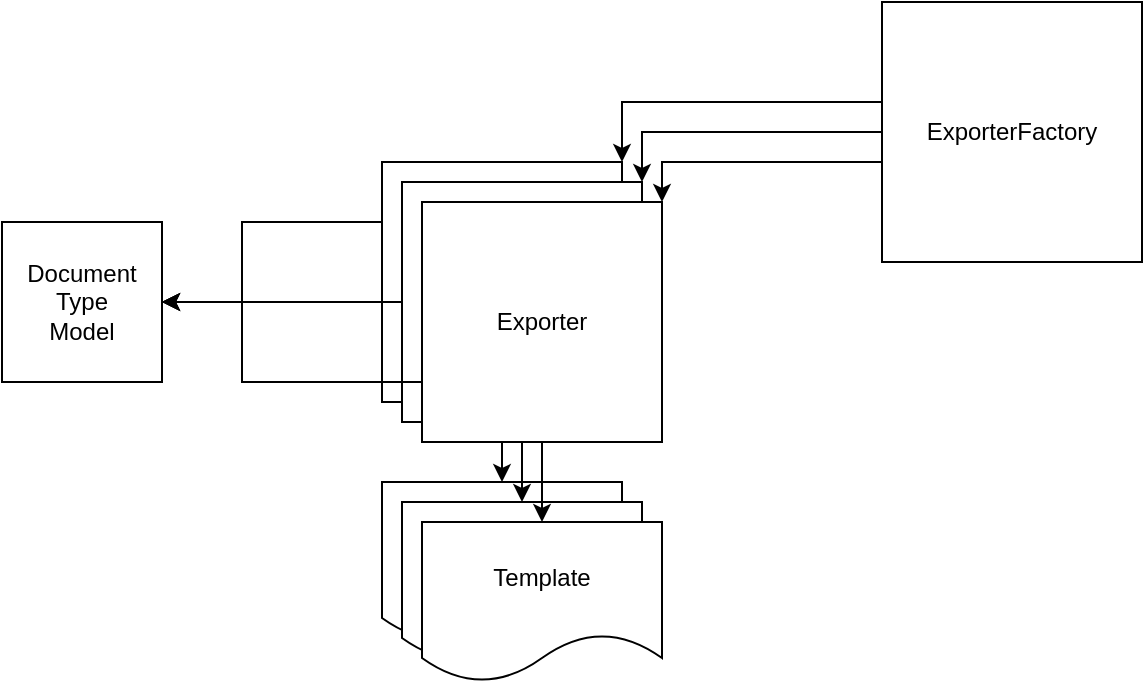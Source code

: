<mxfile version="13.8.0" type="device"><diagram id="1mExNrS462JzCLxagUgW" name="Page-1"><mxGraphModel dx="577" dy="699" grid="1" gridSize="10" guides="1" tooltips="1" connect="1" arrows="1" fold="1" page="1" pageScale="1" pageWidth="827" pageHeight="1169" math="0" shadow="0"><root><mxCell id="0"/><mxCell id="1" parent="0"/><mxCell id="IQtNh32y7Q0Jqq3rqhBG-4" style="edgeStyle=orthogonalEdgeStyle;rounded=0;orthogonalLoop=1;jettySize=auto;html=1;entryX=1;entryY=0;entryDx=0;entryDy=0;exitX=0.008;exitY=0.646;exitDx=0;exitDy=0;exitPerimeter=0;" edge="1" parent="1" source="IQtNh32y7Q0Jqq3rqhBG-3" target="IQtNh32y7Q0Jqq3rqhBG-14"><mxGeometry relative="1" as="geometry"><Array as="points"><mxPoint x="481" y="120"/><mxPoint x="370" y="120"/></Array></mxGeometry></mxCell><mxCell id="IQtNh32y7Q0Jqq3rqhBG-15" style="edgeStyle=orthogonalEdgeStyle;rounded=0;orthogonalLoop=1;jettySize=auto;html=1;entryX=1;entryY=0;entryDx=0;entryDy=0;" edge="1" parent="1" source="IQtNh32y7Q0Jqq3rqhBG-3" target="IQtNh32y7Q0Jqq3rqhBG-10"><mxGeometry relative="1" as="geometry"/></mxCell><mxCell id="IQtNh32y7Q0Jqq3rqhBG-16" style="edgeStyle=orthogonalEdgeStyle;rounded=0;orthogonalLoop=1;jettySize=auto;html=1;entryX=1;entryY=0;entryDx=0;entryDy=0;" edge="1" parent="1" source="IQtNh32y7Q0Jqq3rqhBG-3" target="IQtNh32y7Q0Jqq3rqhBG-2"><mxGeometry relative="1" as="geometry"><Array as="points"><mxPoint x="350" y="90"/></Array></mxGeometry></mxCell><mxCell id="IQtNh32y7Q0Jqq3rqhBG-3" value="ExporterFactory" style="whiteSpace=wrap;html=1;aspect=fixed;" vertex="1" parent="1"><mxGeometry x="480" y="40" width="130" height="130" as="geometry"/></mxCell><mxCell id="IQtNh32y7Q0Jqq3rqhBG-6" value="" style="group" vertex="1" connectable="0" parent="1"><mxGeometry x="230" y="120" width="120" height="240" as="geometry"/></mxCell><mxCell id="IQtNh32y7Q0Jqq3rqhBG-1" value="Template" style="shape=document;whiteSpace=wrap;html=1;boundedLbl=1;" vertex="1" parent="IQtNh32y7Q0Jqq3rqhBG-6"><mxGeometry y="160" width="120" height="80" as="geometry"/></mxCell><mxCell id="IQtNh32y7Q0Jqq3rqhBG-5" style="edgeStyle=orthogonalEdgeStyle;rounded=0;orthogonalLoop=1;jettySize=auto;html=1;entryX=0.5;entryY=0;entryDx=0;entryDy=0;" edge="1" parent="IQtNh32y7Q0Jqq3rqhBG-6" source="IQtNh32y7Q0Jqq3rqhBG-2" target="IQtNh32y7Q0Jqq3rqhBG-1"><mxGeometry relative="1" as="geometry"/></mxCell><mxCell id="IQtNh32y7Q0Jqq3rqhBG-2" value="Exporter" style="whiteSpace=wrap;html=1;aspect=fixed;" vertex="1" parent="IQtNh32y7Q0Jqq3rqhBG-6"><mxGeometry width="120" height="120" as="geometry"/></mxCell><mxCell id="IQtNh32y7Q0Jqq3rqhBG-7" value="" style="group" vertex="1" connectable="0" parent="1"><mxGeometry x="240" y="130" width="120" height="240" as="geometry"/></mxCell><mxCell id="IQtNh32y7Q0Jqq3rqhBG-8" value="Template" style="shape=document;whiteSpace=wrap;html=1;boundedLbl=1;" vertex="1" parent="IQtNh32y7Q0Jqq3rqhBG-7"><mxGeometry y="160" width="120" height="80" as="geometry"/></mxCell><mxCell id="IQtNh32y7Q0Jqq3rqhBG-9" style="edgeStyle=orthogonalEdgeStyle;rounded=0;orthogonalLoop=1;jettySize=auto;html=1;entryX=0.5;entryY=0;entryDx=0;entryDy=0;" edge="1" parent="IQtNh32y7Q0Jqq3rqhBG-7" source="IQtNh32y7Q0Jqq3rqhBG-10" target="IQtNh32y7Q0Jqq3rqhBG-8"><mxGeometry relative="1" as="geometry"/></mxCell><mxCell id="IQtNh32y7Q0Jqq3rqhBG-10" value="Exporter" style="whiteSpace=wrap;html=1;aspect=fixed;" vertex="1" parent="IQtNh32y7Q0Jqq3rqhBG-7"><mxGeometry width="120" height="120" as="geometry"/></mxCell><mxCell id="IQtNh32y7Q0Jqq3rqhBG-11" value="" style="group" vertex="1" connectable="0" parent="1"><mxGeometry x="250" y="140" width="120" height="240" as="geometry"/></mxCell><mxCell id="IQtNh32y7Q0Jqq3rqhBG-12" value="Template" style="shape=document;whiteSpace=wrap;html=1;boundedLbl=1;" vertex="1" parent="IQtNh32y7Q0Jqq3rqhBG-11"><mxGeometry y="160" width="120" height="80" as="geometry"/></mxCell><mxCell id="IQtNh32y7Q0Jqq3rqhBG-13" style="edgeStyle=orthogonalEdgeStyle;rounded=0;orthogonalLoop=1;jettySize=auto;html=1;entryX=0.5;entryY=0;entryDx=0;entryDy=0;" edge="1" parent="IQtNh32y7Q0Jqq3rqhBG-11" source="IQtNh32y7Q0Jqq3rqhBG-14" target="IQtNh32y7Q0Jqq3rqhBG-12"><mxGeometry relative="1" as="geometry"/></mxCell><mxCell id="IQtNh32y7Q0Jqq3rqhBG-14" value="Exporter" style="whiteSpace=wrap;html=1;aspect=fixed;" vertex="1" parent="IQtNh32y7Q0Jqq3rqhBG-11"><mxGeometry width="120" height="120" as="geometry"/></mxCell><mxCell id="IQtNh32y7Q0Jqq3rqhBG-18" value="Document&lt;br&gt;Type&lt;br&gt;Model" style="whiteSpace=wrap;html=1;aspect=fixed;" vertex="1" parent="1"><mxGeometry x="40" y="150" width="80" height="80" as="geometry"/></mxCell><mxCell id="IQtNh32y7Q0Jqq3rqhBG-19" style="edgeStyle=orthogonalEdgeStyle;rounded=0;orthogonalLoop=1;jettySize=auto;html=1;exitX=0;exitY=0.25;exitDx=0;exitDy=0;entryX=1;entryY=0.5;entryDx=0;entryDy=0;" edge="1" parent="1" source="IQtNh32y7Q0Jqq3rqhBG-2" target="IQtNh32y7Q0Jqq3rqhBG-18"><mxGeometry relative="1" as="geometry"><Array as="points"><mxPoint x="160" y="150"/><mxPoint x="160" y="190"/></Array></mxGeometry></mxCell><mxCell id="IQtNh32y7Q0Jqq3rqhBG-20" style="edgeStyle=orthogonalEdgeStyle;rounded=0;orthogonalLoop=1;jettySize=auto;html=1;entryX=1;entryY=0.5;entryDx=0;entryDy=0;" edge="1" parent="1" source="IQtNh32y7Q0Jqq3rqhBG-10" target="IQtNh32y7Q0Jqq3rqhBG-18"><mxGeometry relative="1" as="geometry"><mxPoint x="130" y="200" as="targetPoint"/></mxGeometry></mxCell><mxCell id="IQtNh32y7Q0Jqq3rqhBG-21" style="edgeStyle=orthogonalEdgeStyle;rounded=0;orthogonalLoop=1;jettySize=auto;html=1;exitX=0;exitY=0.75;exitDx=0;exitDy=0;entryX=1;entryY=0.5;entryDx=0;entryDy=0;" edge="1" parent="1" source="IQtNh32y7Q0Jqq3rqhBG-14" target="IQtNh32y7Q0Jqq3rqhBG-18"><mxGeometry relative="1" as="geometry"><mxPoint x="130" y="200" as="targetPoint"/><Array as="points"><mxPoint x="160" y="230"/><mxPoint x="160" y="190"/></Array></mxGeometry></mxCell></root></mxGraphModel></diagram></mxfile>